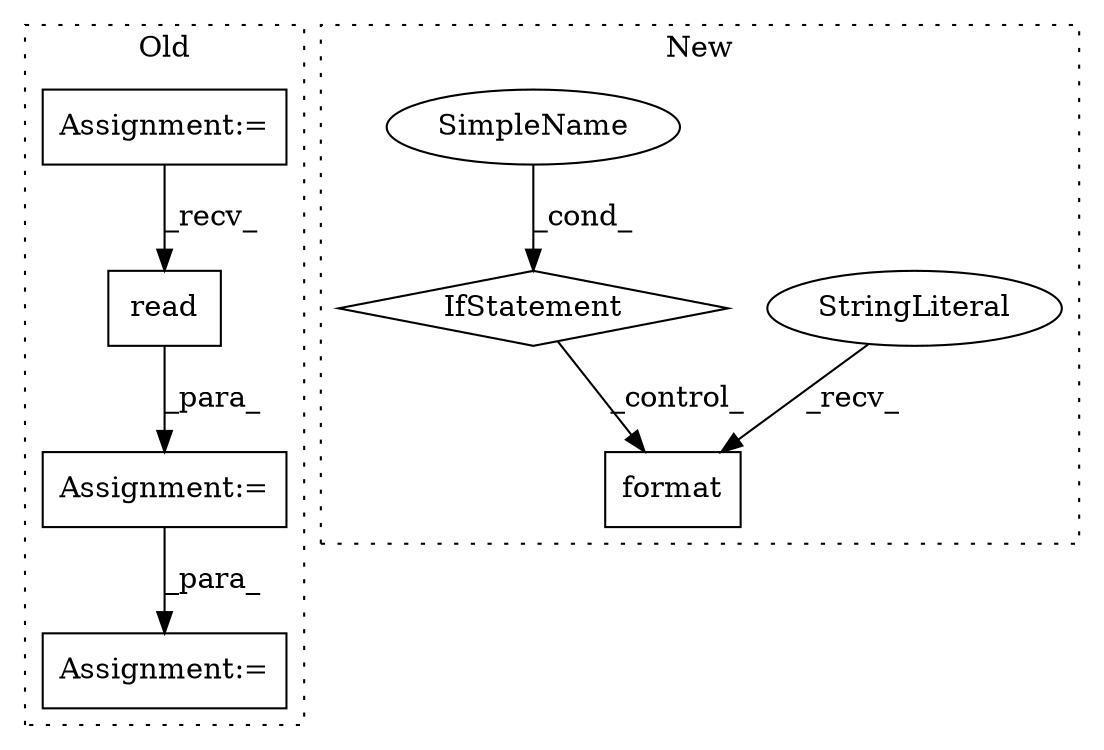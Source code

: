 digraph G {
subgraph cluster0 {
1 [label="read" a="32" s="5175" l="6" shape="box"];
4 [label="Assignment:=" a="7" s="5145" l="6" shape="box"];
5 [label="Assignment:=" a="7" s="5167" l="1" shape="box"];
8 [label="Assignment:=" a="7" s="5242" l="1" shape="box"];
label = "Old";
style="dotted";
}
subgraph cluster1 {
2 [label="format" a="32" s="2925,2935" l="7,1" shape="box"];
3 [label="StringLiteral" a="45" s="2885" l="39" shape="ellipse"];
6 [label="IfStatement" a="25" s="2548,2570" l="4,2" shape="diamond"];
7 [label="SimpleName" a="42" s="" l="" shape="ellipse"];
label = "New";
style="dotted";
}
1 -> 5 [label="_para_"];
3 -> 2 [label="_recv_"];
4 -> 1 [label="_recv_"];
5 -> 8 [label="_para_"];
6 -> 2 [label="_control_"];
7 -> 6 [label="_cond_"];
}